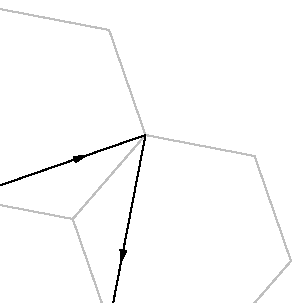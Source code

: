 \documentclass{standalone}
\usepackage{luamplib}
\usepackage{dwmpcode}
\begin{document}
\mplibtextextlabel{enable}
\begin{mplibcode}
beginfig(1);
  path h[], snake;
  h0 = for i = 1 upto 6: 40 dir 60i -- endfor cycle; 
  h0 := h0 rotated - angle (9, sqrt(3));
  for i = 1 upto 6:
    h[i] = h0 shifted (point 0 of h0 - point 2 of h0) rotated -(120+60i);
    draw h[i] withcolor 3/4;
  endfor
  snake = point 0 of h1 -- point 1 of h2 -- point 2 of h3 
       -- point 1 of h4 -- point 2 of h5 -- point 3 of h6
       -- point 4 of h5 -- point 0 of h5;
  ahangle := 30;
  z0 = point 0 of snake; z1 = point 8 of snake; z23 = 2/3[z0, z1];
  drawoptions(withcolor 1/2);
    drawarrow z0 -- z23; draw z23 -- z1;
  drawoptions(withcolor \mpcolor{textred});
    draw snake;
    for t=1, 5, 6:    drawarrow subpath (t, t-2/3) of snake; endfor
    for t=1, 2, 3, 6: drawarrow subpath (t, t+2/3) of snake; endfor
  drawoptions();
  dotlabel.llft("$(0, 0)$", z0);
  dotlabel.lrt ("$(1, 0)$", z1);
endfig;
\end{mplibcode}
\end{document}

